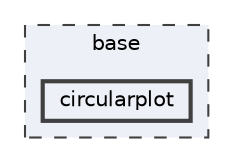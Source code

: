 digraph "circularplot"
{
 // LATEX_PDF_SIZE
  bgcolor="transparent";
  edge [fontname=Helvetica,fontsize=10,labelfontname=Helvetica,labelfontsize=10];
  node [fontname=Helvetica,fontsize=10,shape=box,height=0.2,width=0.4];
  compound=true
  subgraph clusterdir_e914ee4d4a44400f1fdb170cb4ead18a {
    graph [ bgcolor="#edf0f7", pencolor="grey25", label="base", fontname=Helvetica,fontsize=10 style="filled,dashed", URL="dir_e914ee4d4a44400f1fdb170cb4ead18a.html",tooltip=""]
  dir_784f2ab02c8deae877fafa657ed09082 [label="circularplot", fillcolor="#edf0f7", color="grey25", style="filled,bold", URL="dir_784f2ab02c8deae877fafa657ed09082.html",tooltip=""];
  }
}
